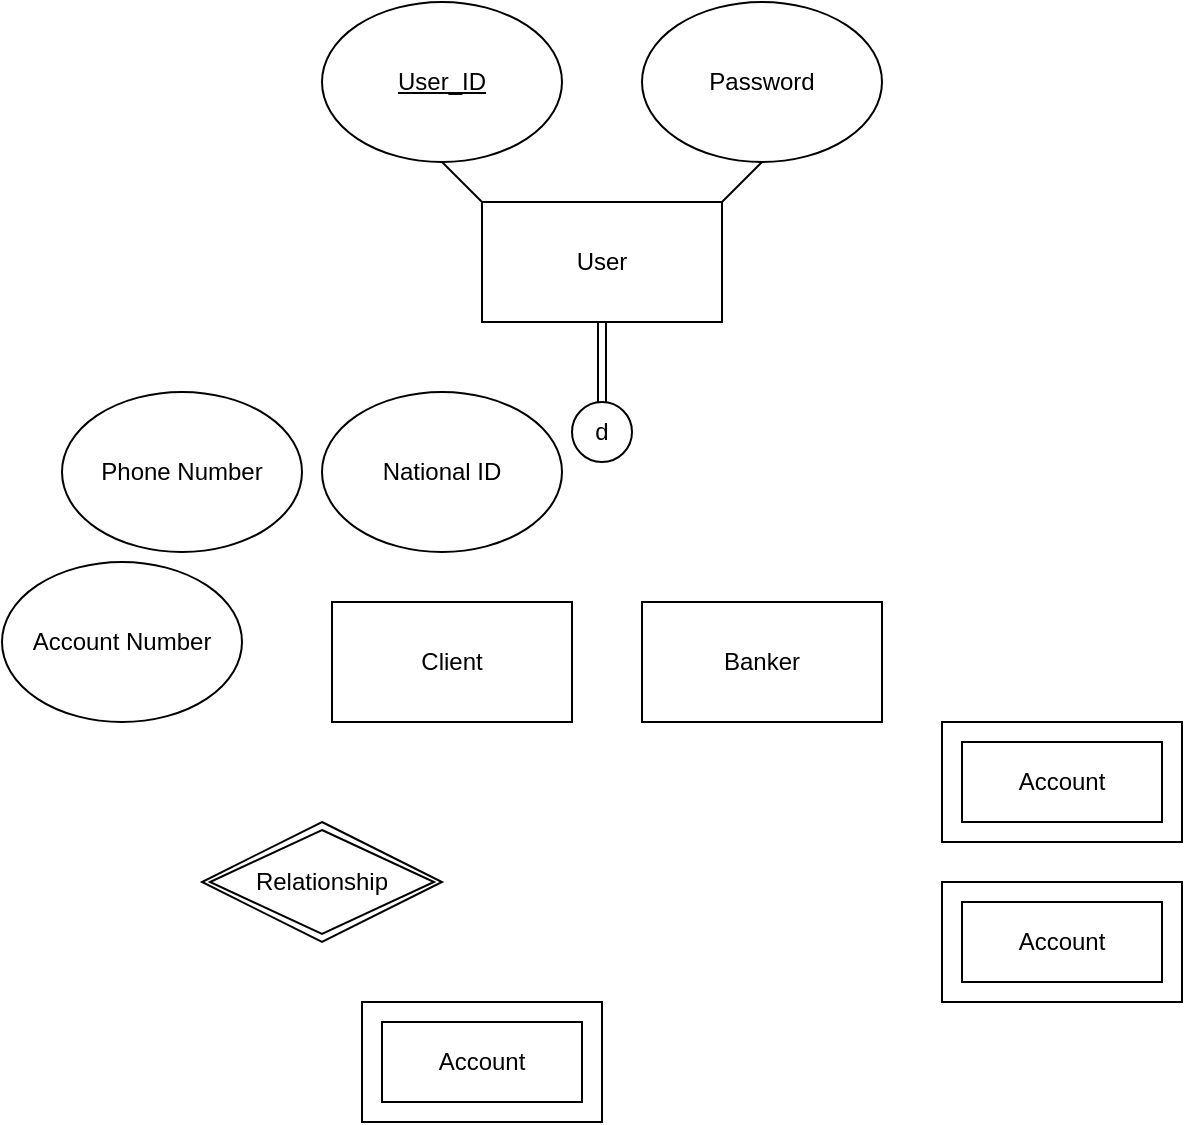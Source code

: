 <mxfile version="21.1.2" type="github">
  <diagram name="Page-1" id="gCdOoUI2HqC-e8AuaMwV">
    <mxGraphModel dx="1080" dy="1699" grid="1" gridSize="10" guides="1" tooltips="1" connect="1" arrows="1" fold="1" page="1" pageScale="1" pageWidth="850" pageHeight="1100" math="0" shadow="0">
      <root>
        <mxCell id="0" />
        <mxCell id="1" parent="0" />
        <mxCell id="uFmAbwSsX1-XB5iYkk8o-1" value="User" style="rounded=0;whiteSpace=wrap;html=1;" vertex="1" parent="1">
          <mxGeometry x="160" y="30" width="120" height="60" as="geometry" />
        </mxCell>
        <mxCell id="uFmAbwSsX1-XB5iYkk8o-2" value="&lt;u&gt;User_ID&lt;/u&gt;" style="ellipse;whiteSpace=wrap;html=1;" vertex="1" parent="1">
          <mxGeometry x="80" y="-70" width="120" height="80" as="geometry" />
        </mxCell>
        <mxCell id="uFmAbwSsX1-XB5iYkk8o-3" value="Password" style="ellipse;whiteSpace=wrap;html=1;" vertex="1" parent="1">
          <mxGeometry x="240" y="-70" width="120" height="80" as="geometry" />
        </mxCell>
        <mxCell id="uFmAbwSsX1-XB5iYkk8o-4" value="" style="shape=link;html=1;rounded=0;width=-4;exitX=0.5;exitY=1;exitDx=0;exitDy=0;" edge="1" parent="1" source="uFmAbwSsX1-XB5iYkk8o-1">
          <mxGeometry relative="1" as="geometry">
            <mxPoint x="250" y="120" as="sourcePoint" />
            <mxPoint x="220" y="130" as="targetPoint" />
            <Array as="points">
              <mxPoint x="220" y="120" />
            </Array>
          </mxGeometry>
        </mxCell>
        <mxCell id="uFmAbwSsX1-XB5iYkk8o-7" value="d" style="ellipse;whiteSpace=wrap;html=1;aspect=fixed;" vertex="1" parent="1">
          <mxGeometry x="205" y="130" width="30" height="30" as="geometry" />
        </mxCell>
        <mxCell id="uFmAbwSsX1-XB5iYkk8o-9" value="" style="endArrow=none;html=1;rounded=0;entryX=0.5;entryY=1;entryDx=0;entryDy=0;exitX=0;exitY=0;exitDx=0;exitDy=0;" edge="1" parent="1" source="uFmAbwSsX1-XB5iYkk8o-1" target="uFmAbwSsX1-XB5iYkk8o-2">
          <mxGeometry width="50" height="50" relative="1" as="geometry">
            <mxPoint x="400" y="150" as="sourcePoint" />
            <mxPoint x="450" y="100" as="targetPoint" />
          </mxGeometry>
        </mxCell>
        <mxCell id="uFmAbwSsX1-XB5iYkk8o-10" value="" style="endArrow=none;html=1;rounded=0;" edge="1" parent="1">
          <mxGeometry width="50" height="50" relative="1" as="geometry">
            <mxPoint x="280" y="30" as="sourcePoint" />
            <mxPoint x="300" y="10" as="targetPoint" />
          </mxGeometry>
        </mxCell>
        <mxCell id="uFmAbwSsX1-XB5iYkk8o-12" value="National ID" style="ellipse;whiteSpace=wrap;html=1;" vertex="1" parent="1">
          <mxGeometry x="80" y="125" width="120" height="80" as="geometry" />
        </mxCell>
        <mxCell id="uFmAbwSsX1-XB5iYkk8o-15" value="Phone Number" style="ellipse;whiteSpace=wrap;html=1;" vertex="1" parent="1">
          <mxGeometry x="-50" y="125" width="120" height="80" as="geometry" />
        </mxCell>
        <mxCell id="uFmAbwSsX1-XB5iYkk8o-17" value="Account Number" style="ellipse;whiteSpace=wrap;html=1;" vertex="1" parent="1">
          <mxGeometry x="-80" y="210" width="120" height="80" as="geometry" />
        </mxCell>
        <mxCell id="uFmAbwSsX1-XB5iYkk8o-20" value="Relationship" style="shape=rhombus;double=1;perimeter=rhombusPerimeter;whiteSpace=wrap;html=1;align=center;" vertex="1" parent="1">
          <mxGeometry x="20" y="340" width="120" height="60" as="geometry" />
        </mxCell>
        <mxCell id="uFmAbwSsX1-XB5iYkk8o-21" value="Client" style="rounded=0;whiteSpace=wrap;html=1;" vertex="1" parent="1">
          <mxGeometry x="85" y="230" width="120" height="60" as="geometry" />
        </mxCell>
        <mxCell id="uFmAbwSsX1-XB5iYkk8o-23" value="Banker" style="rounded=0;whiteSpace=wrap;html=1;" vertex="1" parent="1">
          <mxGeometry x="240" y="230" width="120" height="60" as="geometry" />
        </mxCell>
        <mxCell id="uFmAbwSsX1-XB5iYkk8o-24" value="" style="rounded=0;whiteSpace=wrap;html=1;" vertex="1" parent="1">
          <mxGeometry x="100" y="430" width="120" height="60" as="geometry" />
        </mxCell>
        <mxCell id="uFmAbwSsX1-XB5iYkk8o-25" value="Account" style="rounded=0;whiteSpace=wrap;html=1;" vertex="1" parent="1">
          <mxGeometry x="110" y="440" width="100" height="40" as="geometry" />
        </mxCell>
        <mxCell id="uFmAbwSsX1-XB5iYkk8o-26" value="" style="rounded=0;whiteSpace=wrap;html=1;" vertex="1" parent="1">
          <mxGeometry x="390" y="290" width="120" height="60" as="geometry" />
        </mxCell>
        <mxCell id="uFmAbwSsX1-XB5iYkk8o-27" value="Account" style="rounded=0;whiteSpace=wrap;html=1;" vertex="1" parent="1">
          <mxGeometry x="400" y="300" width="100" height="40" as="geometry" />
        </mxCell>
        <mxCell id="uFmAbwSsX1-XB5iYkk8o-28" value="" style="rounded=0;whiteSpace=wrap;html=1;" vertex="1" parent="1">
          <mxGeometry x="390" y="370" width="120" height="60" as="geometry" />
        </mxCell>
        <mxCell id="uFmAbwSsX1-XB5iYkk8o-29" value="Account" style="rounded=0;whiteSpace=wrap;html=1;" vertex="1" parent="1">
          <mxGeometry x="400" y="380" width="100" height="40" as="geometry" />
        </mxCell>
      </root>
    </mxGraphModel>
  </diagram>
</mxfile>
